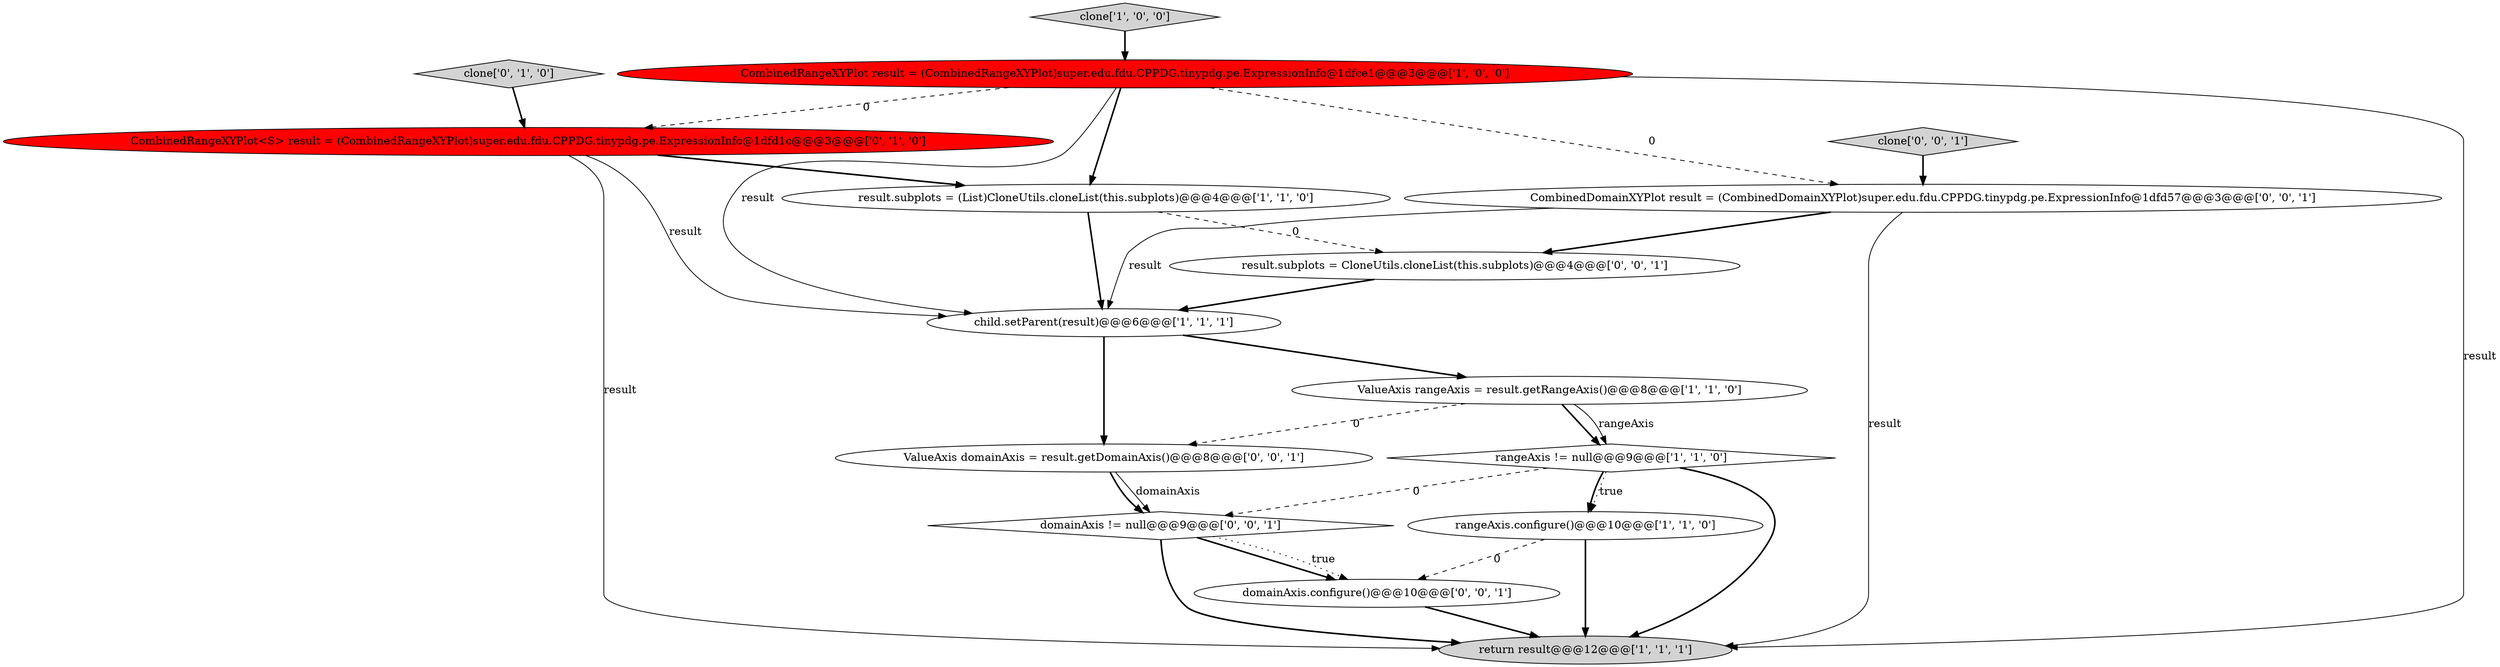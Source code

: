 digraph {
14 [style = filled, label = "ValueAxis domainAxis = result.getDomainAxis()@@@8@@@['0', '0', '1']", fillcolor = white, shape = ellipse image = "AAA0AAABBB3BBB"];
11 [style = filled, label = "CombinedDomainXYPlot result = (CombinedDomainXYPlot)super.edu.fdu.CPPDG.tinypdg.pe.ExpressionInfo@1dfd57@@@3@@@['0', '0', '1']", fillcolor = white, shape = ellipse image = "AAA0AAABBB3BBB"];
12 [style = filled, label = "clone['0', '0', '1']", fillcolor = lightgray, shape = diamond image = "AAA0AAABBB3BBB"];
8 [style = filled, label = "CombinedRangeXYPlot<S> result = (CombinedRangeXYPlot)super.edu.fdu.CPPDG.tinypdg.pe.ExpressionInfo@1dfd1c@@@3@@@['0', '1', '0']", fillcolor = red, shape = ellipse image = "AAA1AAABBB2BBB"];
0 [style = filled, label = "rangeAxis.configure()@@@10@@@['1', '1', '0']", fillcolor = white, shape = ellipse image = "AAA0AAABBB1BBB"];
3 [style = filled, label = "child.setParent(result)@@@6@@@['1', '1', '1']", fillcolor = white, shape = ellipse image = "AAA0AAABBB1BBB"];
9 [style = filled, label = "clone['0', '1', '0']", fillcolor = lightgray, shape = diamond image = "AAA0AAABBB2BBB"];
2 [style = filled, label = "return result@@@12@@@['1', '1', '1']", fillcolor = lightgray, shape = ellipse image = "AAA0AAABBB1BBB"];
15 [style = filled, label = "result.subplots = CloneUtils.cloneList(this.subplots)@@@4@@@['0', '0', '1']", fillcolor = white, shape = ellipse image = "AAA0AAABBB3BBB"];
5 [style = filled, label = "result.subplots = (List)CloneUtils.cloneList(this.subplots)@@@4@@@['1', '1', '0']", fillcolor = white, shape = ellipse image = "AAA0AAABBB1BBB"];
6 [style = filled, label = "rangeAxis != null@@@9@@@['1', '1', '0']", fillcolor = white, shape = diamond image = "AAA0AAABBB1BBB"];
10 [style = filled, label = "domainAxis.configure()@@@10@@@['0', '0', '1']", fillcolor = white, shape = ellipse image = "AAA0AAABBB3BBB"];
13 [style = filled, label = "domainAxis != null@@@9@@@['0', '0', '1']", fillcolor = white, shape = diamond image = "AAA0AAABBB3BBB"];
7 [style = filled, label = "CombinedRangeXYPlot result = (CombinedRangeXYPlot)super.edu.fdu.CPPDG.tinypdg.pe.ExpressionInfo@1dfce1@@@3@@@['1', '0', '0']", fillcolor = red, shape = ellipse image = "AAA1AAABBB1BBB"];
4 [style = filled, label = "ValueAxis rangeAxis = result.getRangeAxis()@@@8@@@['1', '1', '0']", fillcolor = white, shape = ellipse image = "AAA0AAABBB1BBB"];
1 [style = filled, label = "clone['1', '0', '0']", fillcolor = lightgray, shape = diamond image = "AAA0AAABBB1BBB"];
5->3 [style = bold, label=""];
13->10 [style = bold, label=""];
14->13 [style = solid, label="domainAxis"];
4->6 [style = bold, label=""];
11->2 [style = solid, label="result"];
3->14 [style = bold, label=""];
0->2 [style = bold, label=""];
12->11 [style = bold, label=""];
7->8 [style = dashed, label="0"];
7->11 [style = dashed, label="0"];
6->0 [style = bold, label=""];
9->8 [style = bold, label=""];
15->3 [style = bold, label=""];
13->10 [style = dotted, label="true"];
3->4 [style = bold, label=""];
1->7 [style = bold, label=""];
7->3 [style = solid, label="result"];
11->15 [style = bold, label=""];
0->10 [style = dashed, label="0"];
6->2 [style = bold, label=""];
8->2 [style = solid, label="result"];
7->5 [style = bold, label=""];
6->13 [style = dashed, label="0"];
11->3 [style = solid, label="result"];
8->5 [style = bold, label=""];
4->6 [style = solid, label="rangeAxis"];
10->2 [style = bold, label=""];
4->14 [style = dashed, label="0"];
8->3 [style = solid, label="result"];
14->13 [style = bold, label=""];
6->0 [style = dotted, label="true"];
5->15 [style = dashed, label="0"];
7->2 [style = solid, label="result"];
13->2 [style = bold, label=""];
}
